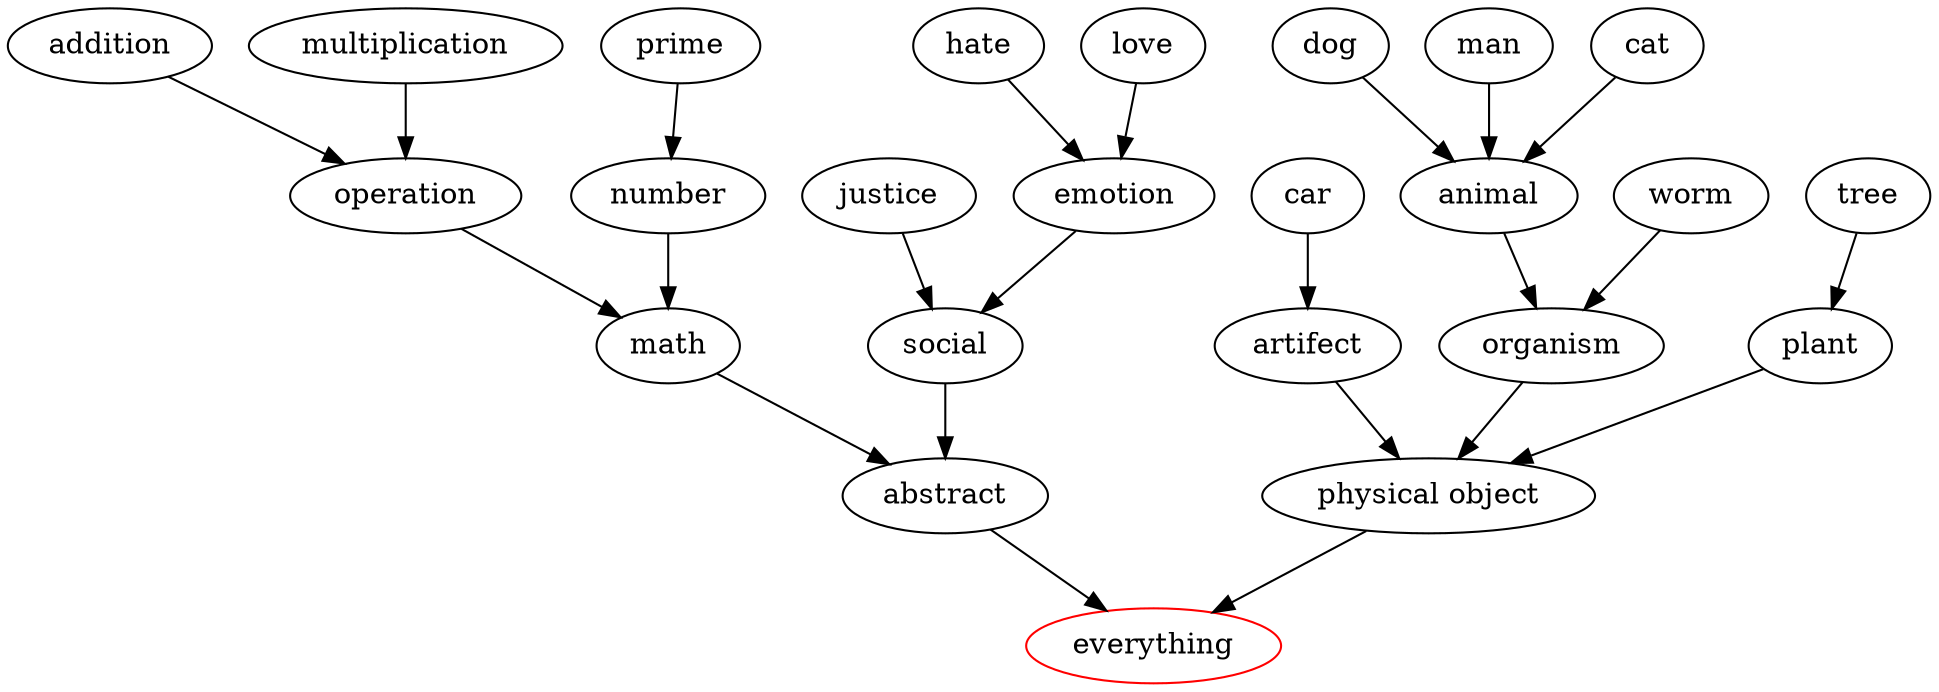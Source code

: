digraph G {

man;
worm;

animal;
plant;
artifect;

tree;
car;

man -> animal
worm -> organism

cat;
dog;

cat -> animal
dog -> animal

tree -> plant;
car -> artifect;
plant -> "physical object";
artifect -> "physical object";


/* --------------------------------------- abstract ------- */

prime;
number;

addition;
multiplication;

math;

math -> abstract;
addition -> operation;
multiplication -> operation;
operation -> math;

number -> math;
prime -> number;

love;
hate;
justice;

emotion;
love -> emotion;
hate -> emotion;
social;
justice -> social;
emotion -> social;
social -> abstract;

/* ------------------------- upper ------------ */

everything [color="red"];
"physical object" -> everything;
abstract -> everything;
organism -> "physical object";
animal -> organism
}
